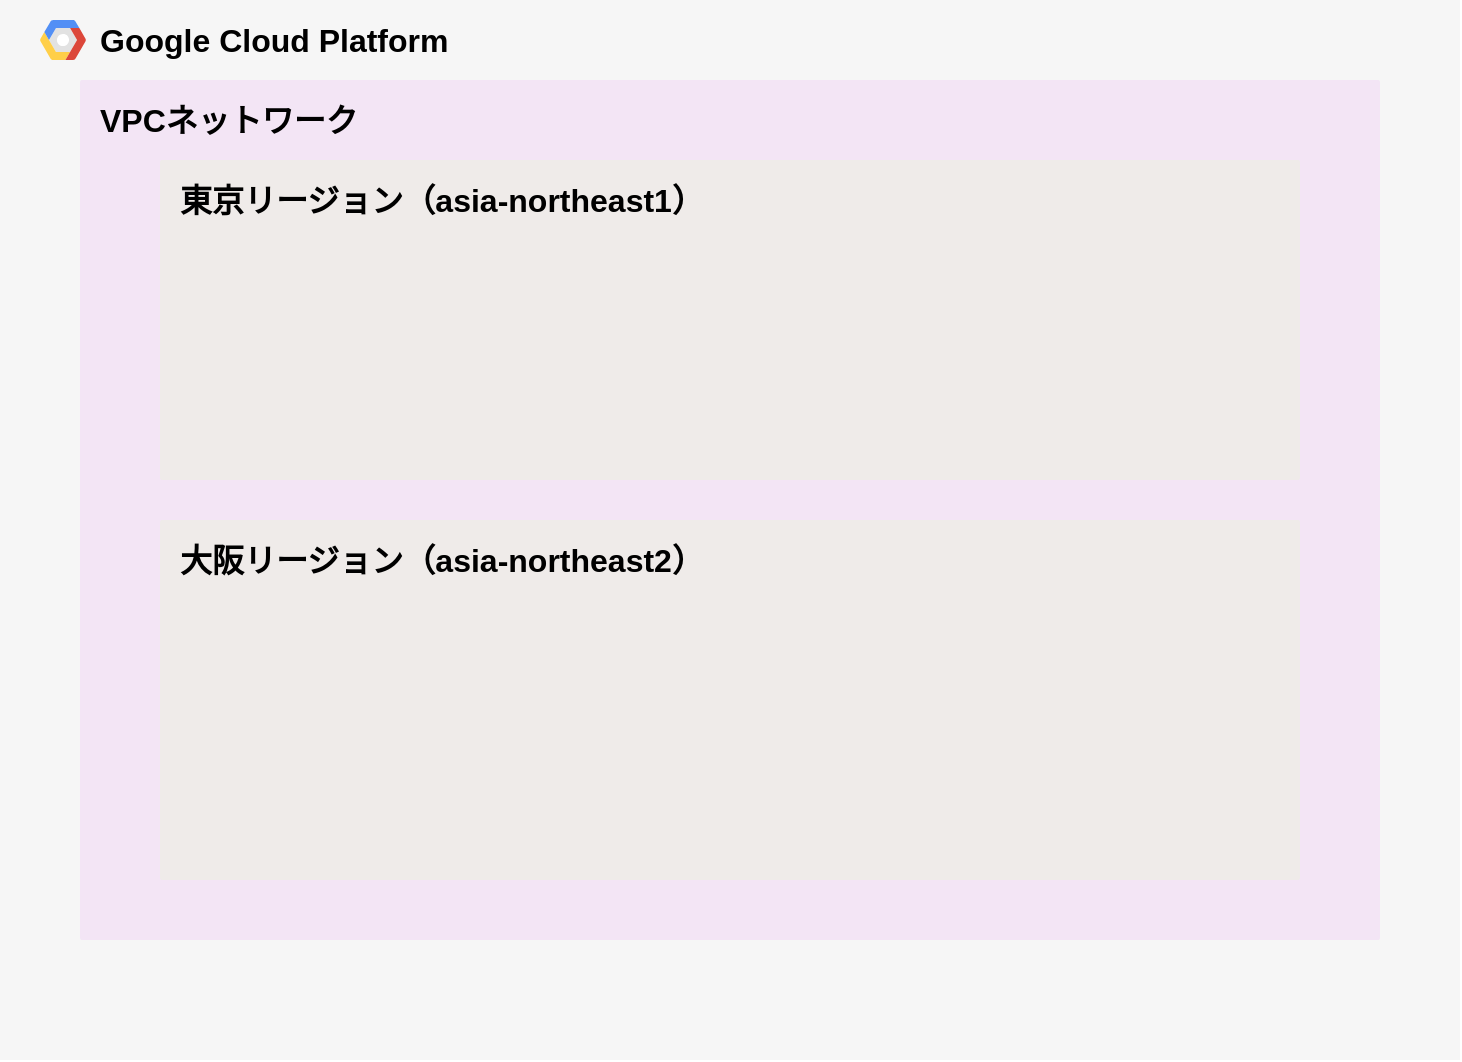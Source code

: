 <mxfile version="13.9.7" type="github">
  <diagram id="JNGcEIklXR8s9Dj_yUVM" name="Page-1">
    <mxGraphModel dx="1038" dy="548" grid="1" gridSize="10" guides="1" tooltips="1" connect="1" arrows="1" fold="1" page="1" pageScale="1" pageWidth="827" pageHeight="1169" math="0" shadow="0">
      <root>
        <mxCell id="0" />
        <mxCell id="1" parent="0" />
        <mxCell id="OqPXs8j2Y_6s00KUcTEm-1" value="&lt;span style=&quot;font-size: 16px;&quot;&gt;Google &lt;/span&gt;Cloud Platform" style="fillColor=#F6F6F6;strokeColor=none;shadow=0;gradientColor=none;fontSize=16;align=left;spacing=10;9E9E9E;verticalAlign=top;spacingTop=-4;fontStyle=1;spacingLeft=40;html=1;" parent="1" vertex="1">
          <mxGeometry x="40" y="40" width="730" height="530" as="geometry" />
        </mxCell>
        <mxCell id="OqPXs8j2Y_6s00KUcTEm-2" value="" style="shape=mxgraph.gcp2.google_cloud_platform;fillColor=#F6F6F6;strokeColor=none;shadow=0;gradientColor=none;" parent="OqPXs8j2Y_6s00KUcTEm-1" vertex="1">
          <mxGeometry width="23" height="20" relative="1" as="geometry">
            <mxPoint x="20" y="10" as="offset" />
          </mxGeometry>
        </mxCell>
        <mxCell id="oGWfLY0r5SzkrBTuCXAx-1" value="VPCネットワーク" style="points=[[0,0,0],[0.25,0,0],[0.5,0,0],[0.75,0,0],[1,0,0],[1,0.25,0],[1,0.5,0],[1,0.75,0],[1,1,0],[0.75,1,0],[0.5,1,0],[0.25,1,0],[0,1,0],[0,0.75,0],[0,0.5,0],[0,0.25,0]];rounded=1;absoluteArcSize=1;arcSize=2;html=1;strokeColor=none;gradientColor=none;shadow=0;dashed=0;fontSize=16;align=left;verticalAlign=top;spacing=10;spacingTop=-4;fillColor=#F3E5F5;fontStyle=1" vertex="1" parent="OqPXs8j2Y_6s00KUcTEm-1">
          <mxGeometry x="40" y="40" width="650" height="430" as="geometry" />
        </mxCell>
        <mxCell id="oGWfLY0r5SzkrBTuCXAx-3" value="東京リージョン（asia-northeast1）" style="points=[[0,0,0],[0.25,0,0],[0.5,0,0],[0.75,0,0],[1,0,0],[1,0.25,0],[1,0.5,0],[1,0.75,0],[1,1,0],[0.75,1,0],[0.5,1,0],[0.25,1,0],[0,1,0],[0,0.75,0],[0,0.5,0],[0,0.25,0]];rounded=1;absoluteArcSize=1;arcSize=2;html=1;strokeColor=none;gradientColor=none;shadow=0;dashed=0;fontSize=16;align=left;verticalAlign=top;spacing=10;spacingTop=-4;fillColor=#EFEBE9;fontStyle=1" vertex="1" parent="OqPXs8j2Y_6s00KUcTEm-1">
          <mxGeometry x="80" y="80" width="570" height="160" as="geometry" />
        </mxCell>
        <mxCell id="oGWfLY0r5SzkrBTuCXAx-8" value="大阪リージョン（asia-northeast2）" style="points=[[0,0,0],[0.25,0,0],[0.5,0,0],[0.75,0,0],[1,0,0],[1,0.25,0],[1,0.5,0],[1,0.75,0],[1,1,0],[0.75,1,0],[0.5,1,0],[0.25,1,0],[0,1,0],[0,0.75,0],[0,0.5,0],[0,0.25,0]];rounded=1;absoluteArcSize=1;arcSize=2;html=1;strokeColor=none;gradientColor=none;shadow=0;dashed=0;fontSize=16;align=left;verticalAlign=top;spacing=10;spacingTop=-4;fillColor=#EFEBE9;fontStyle=1" vertex="1" parent="OqPXs8j2Y_6s00KUcTEm-1">
          <mxGeometry x="80" y="260" width="570" height="180" as="geometry" />
        </mxCell>
      </root>
    </mxGraphModel>
  </diagram>
</mxfile>
